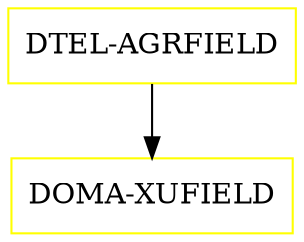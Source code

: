 digraph G {
  "DTEL-AGRFIELD" [shape=box,color=yellow];
  "DOMA-XUFIELD" [shape=box,color=yellow,URL="./DOMA_XUFIELD.html"];
  "DTEL-AGRFIELD" -> "DOMA-XUFIELD";
}

